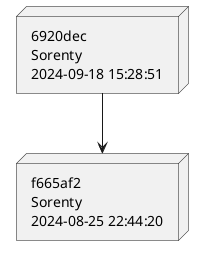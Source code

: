 @startuml
skinparam linetype ortho
node "6920dec\nSorenty\n2024-09-18 15:28:51" as node_6920dec
node "f665af2\nSorenty\n2024-08-25 22:44:20" as node_f665af2
node_6920dec --> node_f665af2
@enduml